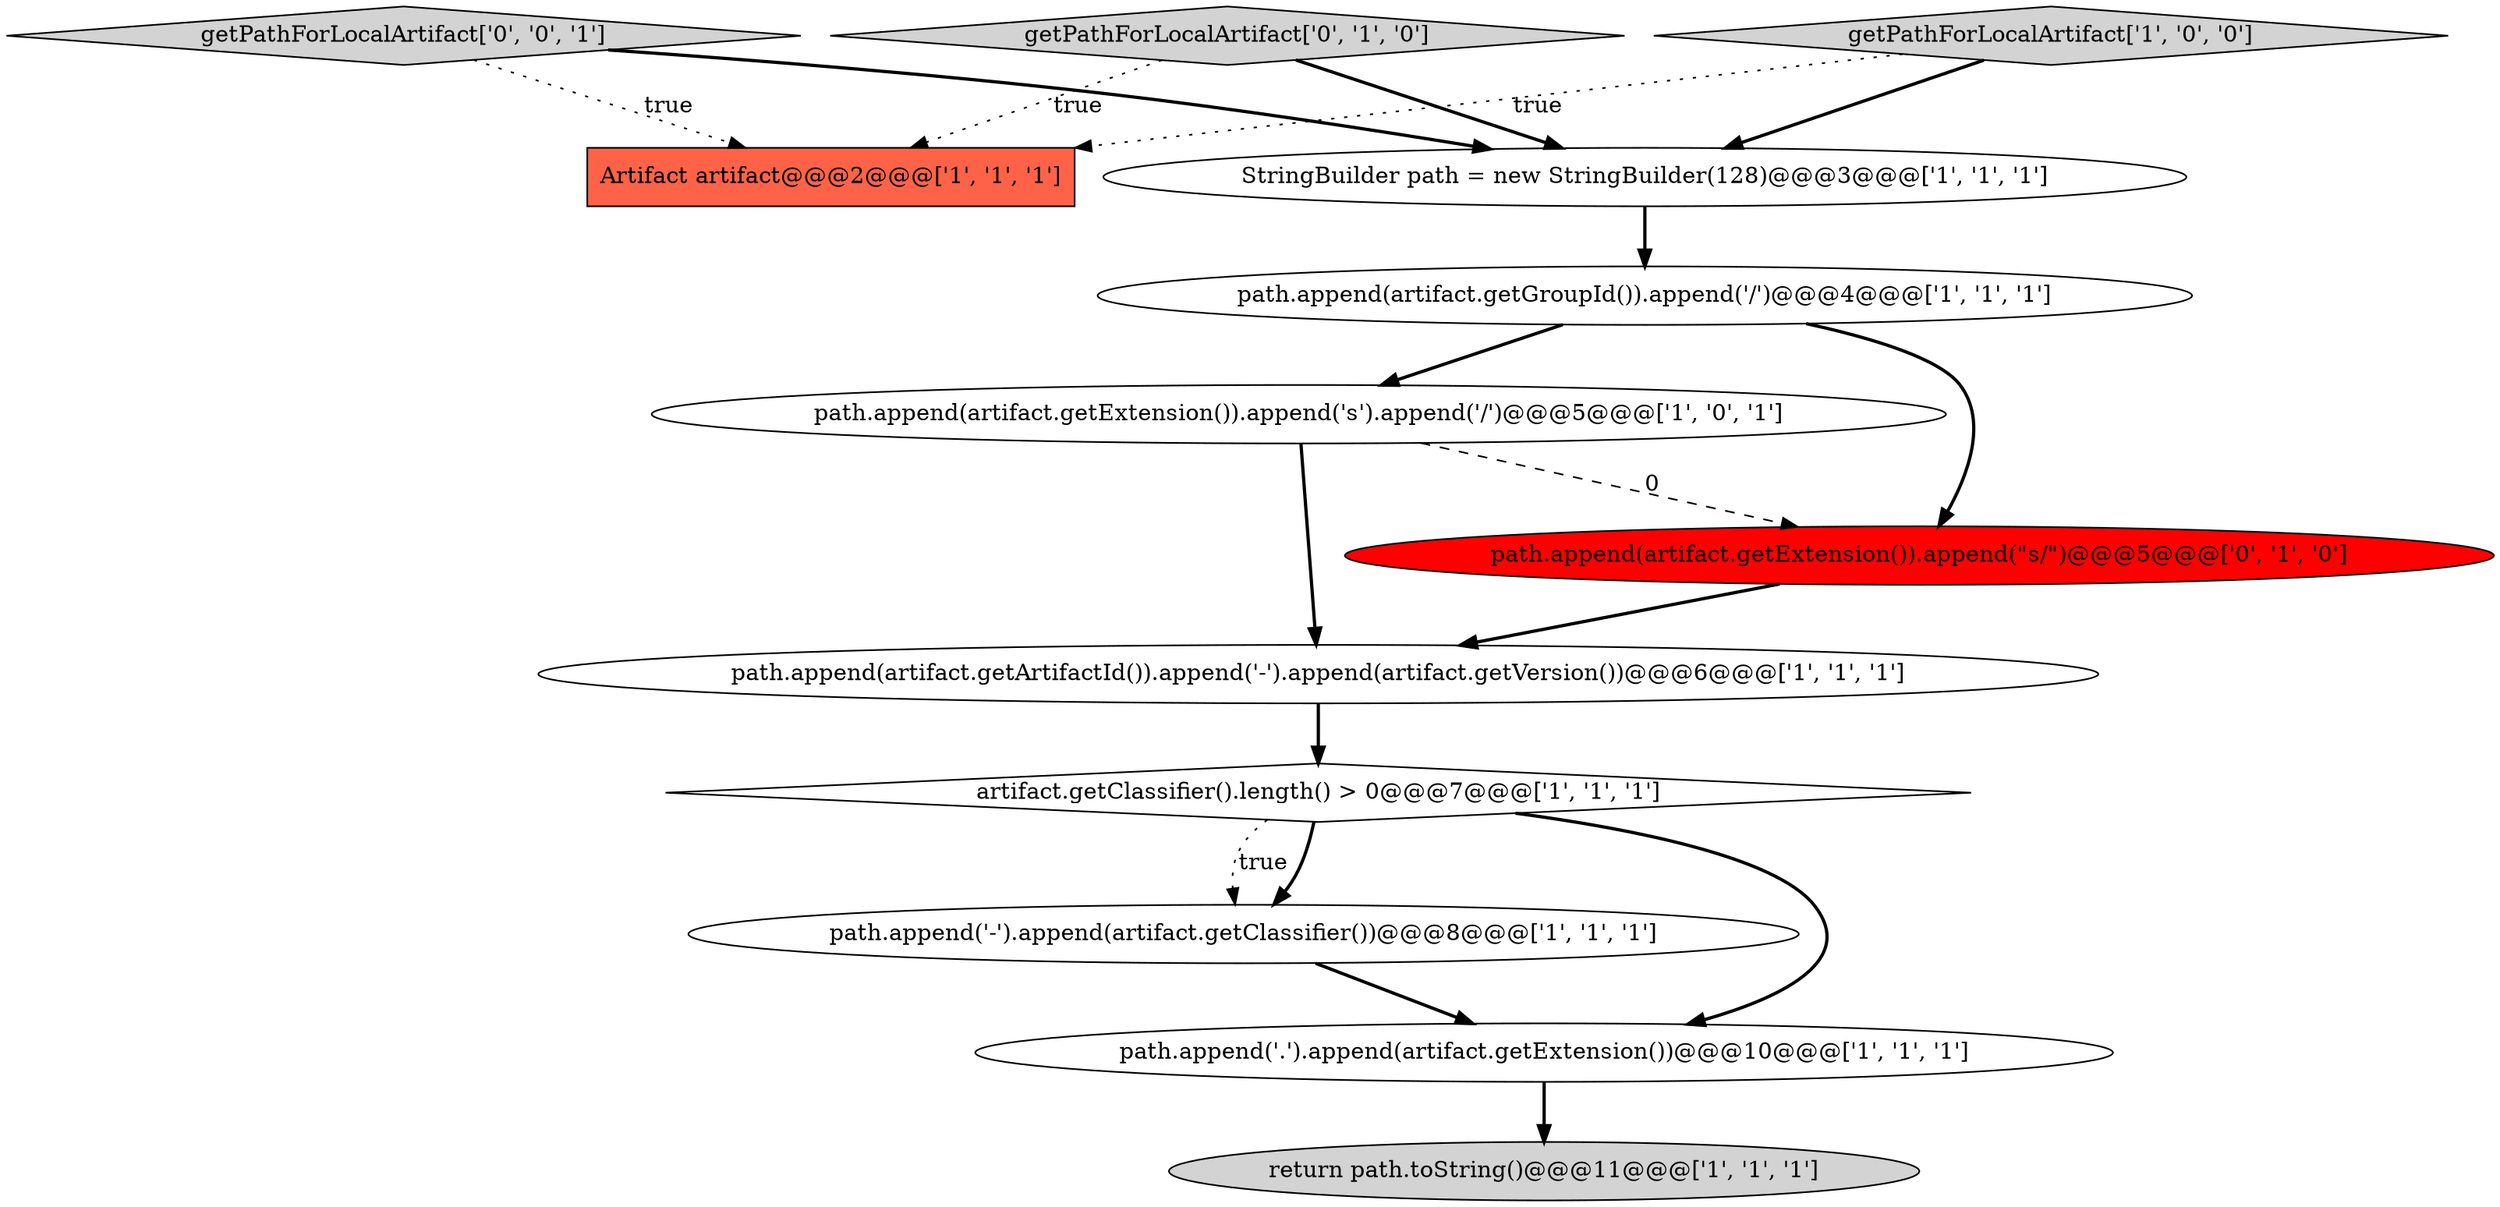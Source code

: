 digraph {
12 [style = filled, label = "getPathForLocalArtifact['0', '0', '1']", fillcolor = lightgray, shape = diamond image = "AAA0AAABBB3BBB"];
3 [style = filled, label = "path.append(artifact.getExtension()).append('s').append('/')@@@5@@@['1', '0', '1']", fillcolor = white, shape = ellipse image = "AAA0AAABBB1BBB"];
5 [style = filled, label = "getPathForLocalArtifact['1', '0', '0']", fillcolor = lightgray, shape = diamond image = "AAA0AAABBB1BBB"];
8 [style = filled, label = "StringBuilder path = new StringBuilder(128)@@@3@@@['1', '1', '1']", fillcolor = white, shape = ellipse image = "AAA0AAABBB1BBB"];
2 [style = filled, label = "path.append(artifact.getGroupId()).append('/')@@@4@@@['1', '1', '1']", fillcolor = white, shape = ellipse image = "AAA0AAABBB1BBB"];
1 [style = filled, label = "path.append('-').append(artifact.getClassifier())@@@8@@@['1', '1', '1']", fillcolor = white, shape = ellipse image = "AAA0AAABBB1BBB"];
10 [style = filled, label = "path.append(artifact.getExtension()).append(\"s/\")@@@5@@@['0', '1', '0']", fillcolor = red, shape = ellipse image = "AAA1AAABBB2BBB"];
9 [style = filled, label = "path.append(artifact.getArtifactId()).append('-').append(artifact.getVersion())@@@6@@@['1', '1', '1']", fillcolor = white, shape = ellipse image = "AAA0AAABBB1BBB"];
11 [style = filled, label = "getPathForLocalArtifact['0', '1', '0']", fillcolor = lightgray, shape = diamond image = "AAA0AAABBB2BBB"];
4 [style = filled, label = "artifact.getClassifier().length() > 0@@@7@@@['1', '1', '1']", fillcolor = white, shape = diamond image = "AAA0AAABBB1BBB"];
0 [style = filled, label = "return path.toString()@@@11@@@['1', '1', '1']", fillcolor = lightgray, shape = ellipse image = "AAA0AAABBB1BBB"];
7 [style = filled, label = "Artifact artifact@@@2@@@['1', '1', '1']", fillcolor = tomato, shape = box image = "AAA0AAABBB1BBB"];
6 [style = filled, label = "path.append('.').append(artifact.getExtension())@@@10@@@['1', '1', '1']", fillcolor = white, shape = ellipse image = "AAA0AAABBB1BBB"];
3->9 [style = bold, label=""];
11->7 [style = dotted, label="true"];
11->8 [style = bold, label=""];
5->8 [style = bold, label=""];
4->1 [style = bold, label=""];
10->9 [style = bold, label=""];
1->6 [style = bold, label=""];
6->0 [style = bold, label=""];
3->10 [style = dashed, label="0"];
9->4 [style = bold, label=""];
8->2 [style = bold, label=""];
2->10 [style = bold, label=""];
4->1 [style = dotted, label="true"];
4->6 [style = bold, label=""];
12->8 [style = bold, label=""];
5->7 [style = dotted, label="true"];
12->7 [style = dotted, label="true"];
2->3 [style = bold, label=""];
}
